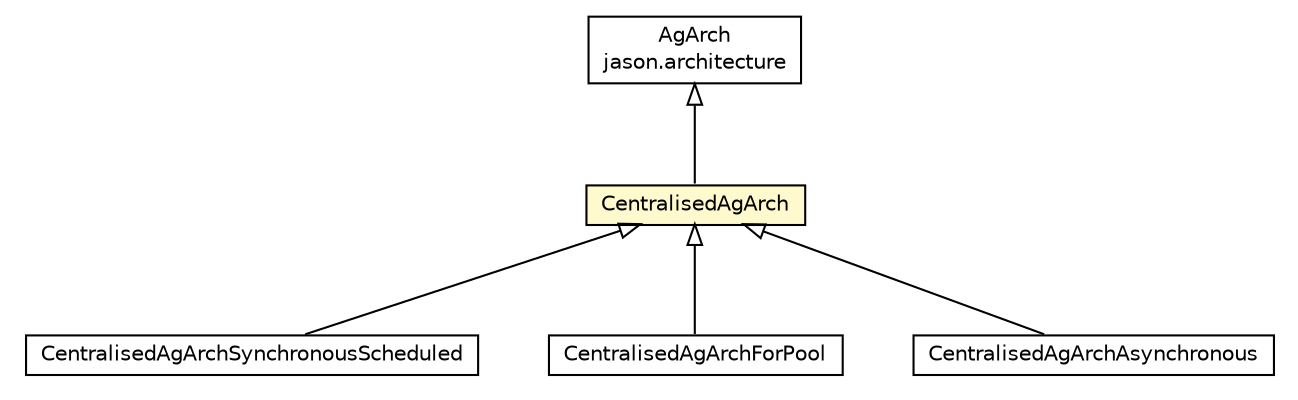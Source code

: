 #!/usr/local/bin/dot
#
# Class diagram 
# Generated by UMLGraph version R5_6 (http://www.umlgraph.org/)
#

digraph G {
	edge [fontname="Helvetica",fontsize=10,labelfontname="Helvetica",labelfontsize=10];
	node [fontname="Helvetica",fontsize=10,shape=plaintext];
	nodesep=0.25;
	ranksep=0.5;
	// jason.architecture.AgArch
	c16102 [label=<<table title="jason.architecture.AgArch" border="0" cellborder="1" cellspacing="0" cellpadding="2" port="p" href="../../architecture/AgArch.html">
		<tr><td><table border="0" cellspacing="0" cellpadding="1">
<tr><td align="center" balign="center"> AgArch </td></tr>
<tr><td align="center" balign="center"> jason.architecture </td></tr>
		</table></td></tr>
		</table>>, URL="../../architecture/AgArch.html", fontname="Helvetica", fontcolor="black", fontsize=10.0];
	// jason.infra.centralised.RunCentralisedMAS.CentralisedAgArchSynchronousScheduled
	c16244 [label=<<table title="jason.infra.centralised.RunCentralisedMAS.CentralisedAgArchSynchronousScheduled" border="0" cellborder="1" cellspacing="0" cellpadding="2" port="p" href="./RunCentralisedMAS.CentralisedAgArchSynchronousScheduled.html">
		<tr><td><table border="0" cellspacing="0" cellpadding="1">
<tr><td align="center" balign="center"> CentralisedAgArchSynchronousScheduled </td></tr>
		</table></td></tr>
		</table>>, URL="./RunCentralisedMAS.CentralisedAgArchSynchronousScheduled.html", fontname="Helvetica", fontcolor="black", fontsize=10.0];
	// jason.infra.centralised.CentralisedAgArchForPool
	c16254 [label=<<table title="jason.infra.centralised.CentralisedAgArchForPool" border="0" cellborder="1" cellspacing="0" cellpadding="2" port="p" href="./CentralisedAgArchForPool.html">
		<tr><td><table border="0" cellspacing="0" cellpadding="1">
<tr><td align="center" balign="center"> CentralisedAgArchForPool </td></tr>
		</table></td></tr>
		</table>>, URL="./CentralisedAgArchForPool.html", fontname="Helvetica", fontcolor="black", fontsize=10.0];
	// jason.infra.centralised.CentralisedAgArchAsynchronous
	c16255 [label=<<table title="jason.infra.centralised.CentralisedAgArchAsynchronous" border="0" cellborder="1" cellspacing="0" cellpadding="2" port="p" href="./CentralisedAgArchAsynchronous.html">
		<tr><td><table border="0" cellspacing="0" cellpadding="1">
<tr><td align="center" balign="center"> CentralisedAgArchAsynchronous </td></tr>
		</table></td></tr>
		</table>>, URL="./CentralisedAgArchAsynchronous.html", fontname="Helvetica", fontcolor="black", fontsize=10.0];
	// jason.infra.centralised.CentralisedAgArch
	c16256 [label=<<table title="jason.infra.centralised.CentralisedAgArch" border="0" cellborder="1" cellspacing="0" cellpadding="2" port="p" bgcolor="lemonChiffon" href="./CentralisedAgArch.html">
		<tr><td><table border="0" cellspacing="0" cellpadding="1">
<tr><td align="center" balign="center"> CentralisedAgArch </td></tr>
		</table></td></tr>
		</table>>, URL="./CentralisedAgArch.html", fontname="Helvetica", fontcolor="black", fontsize=10.0];
	//jason.infra.centralised.RunCentralisedMAS.CentralisedAgArchSynchronousScheduled extends jason.infra.centralised.CentralisedAgArch
	c16256:p -> c16244:p [dir=back,arrowtail=empty];
	//jason.infra.centralised.CentralisedAgArchForPool extends jason.infra.centralised.CentralisedAgArch
	c16256:p -> c16254:p [dir=back,arrowtail=empty];
	//jason.infra.centralised.CentralisedAgArchAsynchronous extends jason.infra.centralised.CentralisedAgArch
	c16256:p -> c16255:p [dir=back,arrowtail=empty];
	//jason.infra.centralised.CentralisedAgArch extends jason.architecture.AgArch
	c16102:p -> c16256:p [dir=back,arrowtail=empty];
}

